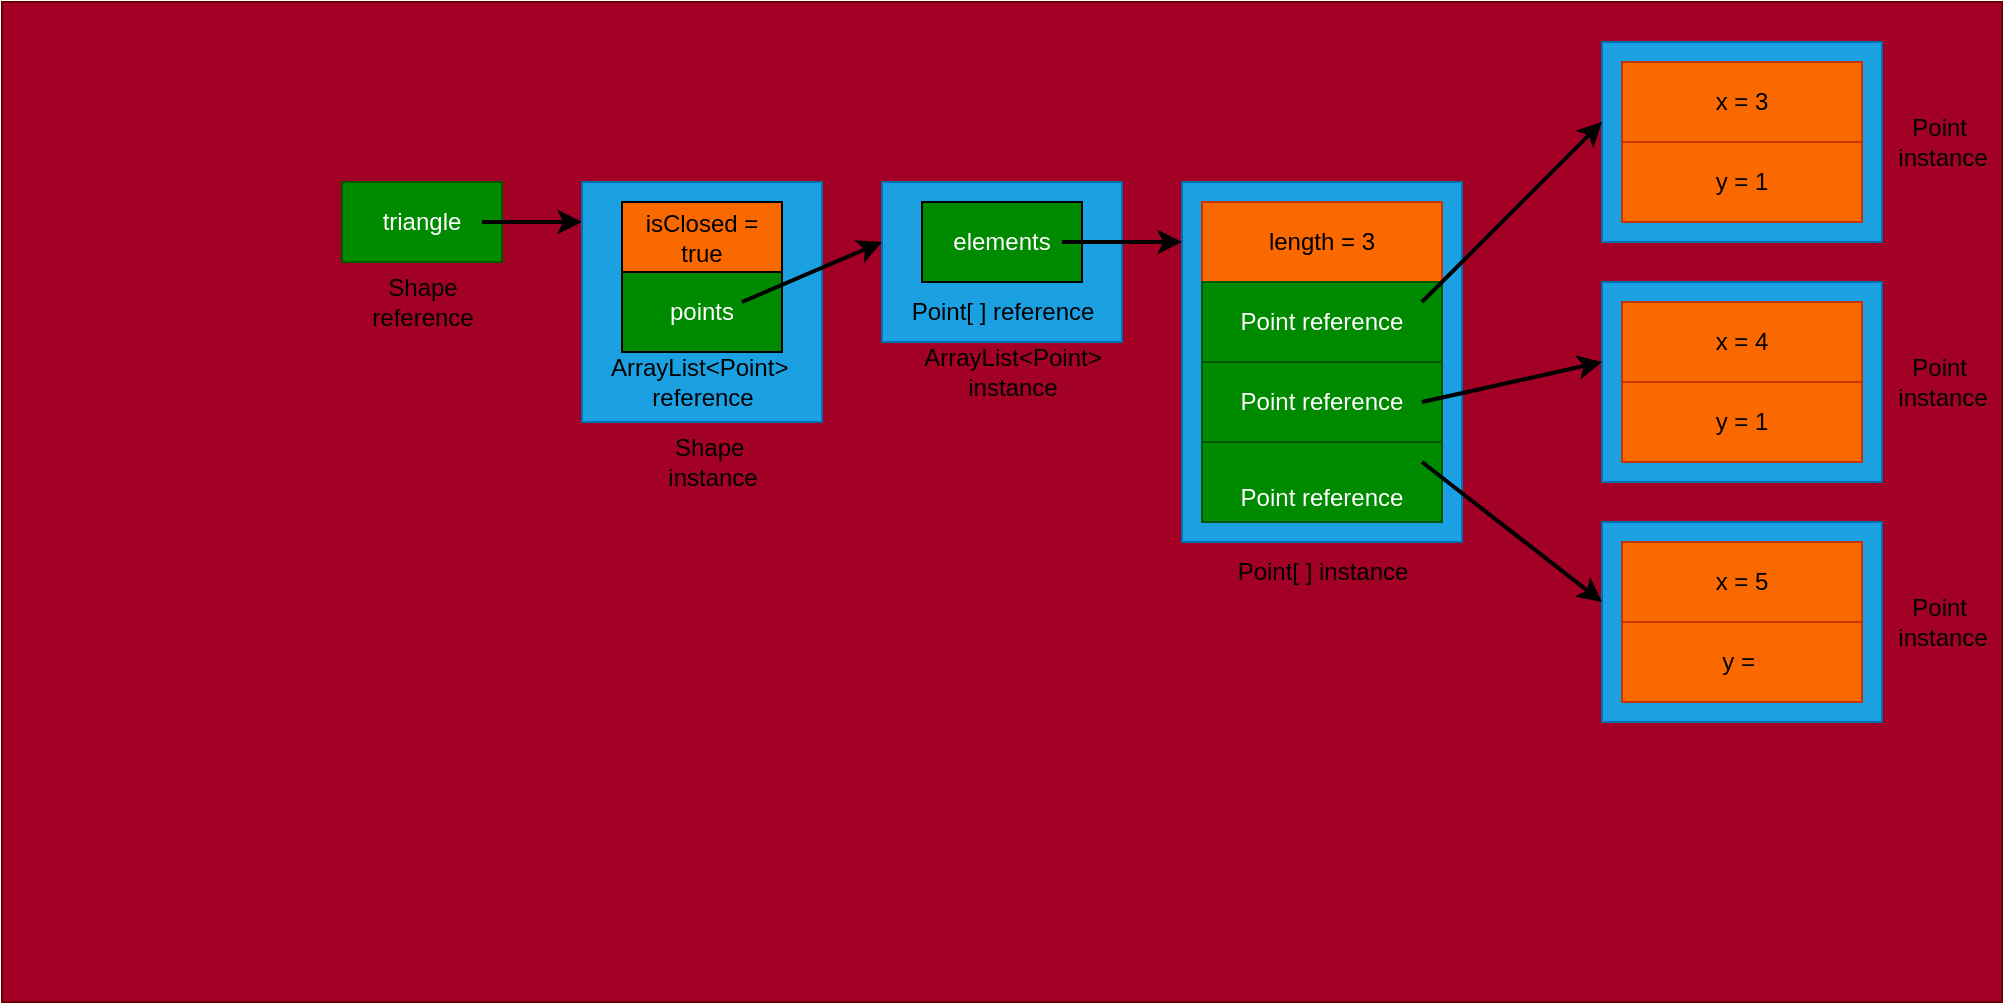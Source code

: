 <mxfile version="28.2.0">
  <diagram name="Page-1" id="1SaJK4QJmozZwHA5n9lj">
    <mxGraphModel dx="1773" dy="535" grid="1" gridSize="10" guides="1" tooltips="1" connect="1" arrows="1" fold="1" page="1" pageScale="1" pageWidth="827" pageHeight="1169" math="0" shadow="0">
      <root>
        <mxCell id="0" />
        <mxCell id="1" parent="0" />
        <mxCell id="1xBhV_vblewTtPQ-xvQc-46" value="" style="rounded=0;whiteSpace=wrap;html=1;fillColor=light-dark(#A20025,#FFE6EA);fontColor=#ffffff;strokeColor=#6F0000;" parent="1" vertex="1">
          <mxGeometry x="-240" y="260" width="1000" height="500" as="geometry" />
        </mxCell>
        <mxCell id="1xBhV_vblewTtPQ-xvQc-44" value="" style="rounded=0;whiteSpace=wrap;html=1;fillColor=#1ba1e2;fontColor=#ffffff;strokeColor=#006EAF;" parent="1" vertex="1">
          <mxGeometry x="560" y="520" width="140" height="100" as="geometry" />
        </mxCell>
        <mxCell id="1xBhV_vblewTtPQ-xvQc-42" value="" style="rounded=0;whiteSpace=wrap;html=1;fillColor=#1ba1e2;fontColor=#ffffff;strokeColor=#006EAF;" parent="1" vertex="1">
          <mxGeometry x="560" y="280" width="140" height="100" as="geometry" />
        </mxCell>
        <mxCell id="1xBhV_vblewTtPQ-xvQc-41" value="" style="rounded=0;whiteSpace=wrap;html=1;fillColor=#1ba1e2;fontColor=#ffffff;strokeColor=#006EAF;" parent="1" vertex="1">
          <mxGeometry x="350" y="350" width="140" height="180" as="geometry" />
        </mxCell>
        <mxCell id="1xBhV_vblewTtPQ-xvQc-1" value="triangle" style="rounded=0;whiteSpace=wrap;html=1;fillColor=#008a00;fontColor=#ffffff;strokeColor=light-dark(#005700,#000000);strokeWidth=1;" parent="1" vertex="1">
          <mxGeometry x="-70" y="350" width="80" height="40" as="geometry" />
        </mxCell>
        <mxCell id="1xBhV_vblewTtPQ-xvQc-2" value="" style="endArrow=classic;html=1;rounded=0;strokeColor=light-dark(#000000,#000000);strokeWidth=2;" parent="1" edge="1">
          <mxGeometry width="50" height="50" relative="1" as="geometry">
            <mxPoint y="370" as="sourcePoint" />
            <mxPoint x="50" y="370" as="targetPoint" />
          </mxGeometry>
        </mxCell>
        <mxCell id="1xBhV_vblewTtPQ-xvQc-5" value="" style="rounded=0;whiteSpace=wrap;html=1;fillColor=#1ba1e2;fontColor=#ffffff;strokeColor=#006EAF;" parent="1" vertex="1">
          <mxGeometry x="50" y="350" width="120" height="120" as="geometry" />
        </mxCell>
        <mxCell id="1xBhV_vblewTtPQ-xvQc-6" value="points" style="rounded=0;whiteSpace=wrap;html=1;fillColor=#008a00;fontColor=#ffffff;strokeColor=light-dark(#000000,#000000);" parent="1" vertex="1">
          <mxGeometry x="70" y="395" width="80" height="40" as="geometry" />
        </mxCell>
        <mxCell id="1xBhV_vblewTtPQ-xvQc-7" value="ArrayList&amp;lt;Point&amp;gt;&amp;nbsp;&lt;div&gt;reference&lt;/div&gt;" style="text;html=1;align=center;verticalAlign=middle;resizable=0;points=[];autosize=1;strokeColor=none;fillColor=none;" parent="1" vertex="1">
          <mxGeometry x="50" y="430" width="120" height="40" as="geometry" />
        </mxCell>
        <mxCell id="1xBhV_vblewTtPQ-xvQc-8" value="Shape&lt;div&gt;reference&lt;/div&gt;" style="text;html=1;align=center;verticalAlign=middle;resizable=0;points=[];autosize=1;fontColor=light-dark(#000000,#000000);" parent="1" vertex="1">
          <mxGeometry x="-65" y="390" width="70" height="40" as="geometry" />
        </mxCell>
        <mxCell id="1xBhV_vblewTtPQ-xvQc-9" value="Shape&amp;nbsp;&lt;div&gt;instance&lt;/div&gt;" style="text;html=1;align=center;verticalAlign=middle;resizable=0;points=[];autosize=1;strokeWidth=0;fontColor=light-dark(#000000,#000000);" parent="1" vertex="1">
          <mxGeometry x="80" y="470" width="70" height="40" as="geometry" />
        </mxCell>
        <mxCell id="1xBhV_vblewTtPQ-xvQc-10" value="length = 3" style="rounded=0;whiteSpace=wrap;html=1;fillColor=#fa6800;fontColor=#000000;strokeColor=#C73500;" parent="1" vertex="1">
          <mxGeometry x="360" y="360" width="120" height="40" as="geometry" />
        </mxCell>
        <mxCell id="1xBhV_vblewTtPQ-xvQc-11" value="&lt;div&gt;&lt;span style=&quot;background-color: transparent; color: light-dark(rgb(255, 255, 255), rgb(18, 18, 18));&quot;&gt;Point reference&lt;/span&gt;&lt;/div&gt;" style="rounded=0;whiteSpace=wrap;html=1;fillColor=#008a00;fontColor=#ffffff;strokeColor=light-dark(#005700,#000000);strokeWidth=1;" parent="1" vertex="1">
          <mxGeometry x="360" y="400" width="120" height="40" as="geometry" />
        </mxCell>
        <mxCell id="1xBhV_vblewTtPQ-xvQc-17" value="&lt;div&gt;&lt;span style=&quot;background-color: transparent; color: light-dark(rgb(255, 255, 255), rgb(18, 18, 18));&quot;&gt;Point&lt;/span&gt;&lt;span style=&quot;background-color: transparent; color: light-dark(rgb(255, 255, 255), rgb(18, 18, 18));&quot;&gt;&amp;nbsp;reference&lt;/span&gt;&lt;/div&gt;" style="rounded=0;whiteSpace=wrap;html=1;fillColor=#008a00;fontColor=#ffffff;strokeColor=light-dark(#005700,#000000);strokeWidth=1;" parent="1" vertex="1">
          <mxGeometry x="360" y="440" width="120" height="40" as="geometry" />
        </mxCell>
        <mxCell id="1xBhV_vblewTtPQ-xvQc-18" value="&lt;div&gt;&lt;br&gt;&lt;/div&gt;Point&amp;nbsp;reference" style="rounded=0;whiteSpace=wrap;html=1;fillColor=#008a00;fontColor=#ffffff;strokeColor=light-dark(#005700,#000000);strokeWidth=1;" parent="1" vertex="1">
          <mxGeometry x="360" y="480" width="120" height="40" as="geometry" />
        </mxCell>
        <mxCell id="1xBhV_vblewTtPQ-xvQc-21" value="" style="endArrow=classic;html=1;rounded=0;strokeColor=light-dark(#000000,#000000);strokeWidth=2;" parent="1" edge="1">
          <mxGeometry width="50" height="50" relative="1" as="geometry">
            <mxPoint x="470" y="410" as="sourcePoint" />
            <mxPoint x="560" y="320" as="targetPoint" />
          </mxGeometry>
        </mxCell>
        <mxCell id="1xBhV_vblewTtPQ-xvQc-23" value="" style="endArrow=classic;html=1;rounded=0;strokeColor=light-dark(#000000,#000000);strokeWidth=2;" parent="1" edge="1">
          <mxGeometry width="50" height="50" relative="1" as="geometry">
            <mxPoint x="470" y="490" as="sourcePoint" />
            <mxPoint x="560" y="560" as="targetPoint" />
          </mxGeometry>
        </mxCell>
        <mxCell id="1xBhV_vblewTtPQ-xvQc-25" value="x = 3" style="rounded=0;whiteSpace=wrap;html=1;fillColor=#fa6800;fontColor=#000000;strokeColor=#C73500;" parent="1" vertex="1">
          <mxGeometry x="570" y="290" width="120" height="40" as="geometry" />
        </mxCell>
        <mxCell id="1xBhV_vblewTtPQ-xvQc-26" value="y = 1" style="rounded=0;whiteSpace=wrap;html=1;fillColor=#fa6800;fontColor=#000000;strokeColor=#C73500;" parent="1" vertex="1">
          <mxGeometry x="570" y="330" width="120" height="40" as="geometry" />
        </mxCell>
        <mxCell id="1xBhV_vblewTtPQ-xvQc-28" value="Point&amp;nbsp;&lt;div&gt;instance&lt;/div&gt;" style="text;html=1;align=center;verticalAlign=middle;resizable=0;points=[];autosize=1;fontColor=light-dark(#000000,#000000);" parent="1" vertex="1">
          <mxGeometry x="695" y="310" width="70" height="40" as="geometry" />
        </mxCell>
        <mxCell id="1xBhV_vblewTtPQ-xvQc-32" value="x = 5" style="rounded=0;whiteSpace=wrap;html=1;fillColor=#fa6800;fontColor=#000000;strokeColor=#C73500;" parent="1" vertex="1">
          <mxGeometry x="570" y="530" width="120" height="40" as="geometry" />
        </mxCell>
        <mxCell id="1xBhV_vblewTtPQ-xvQc-33" value="y =&amp;nbsp;" style="rounded=0;whiteSpace=wrap;html=1;fillColor=#fa6800;fontColor=#000000;strokeColor=#C73500;" parent="1" vertex="1">
          <mxGeometry x="570" y="570" width="120" height="40" as="geometry" />
        </mxCell>
        <mxCell id="1xBhV_vblewTtPQ-xvQc-34" value="Point&amp;nbsp;&lt;div&gt;instance&lt;/div&gt;" style="text;html=1;align=center;verticalAlign=middle;resizable=0;points=[];autosize=1;fontColor=light-dark(#000000,#000000);" parent="1" vertex="1">
          <mxGeometry x="695" y="550" width="70" height="40" as="geometry" />
        </mxCell>
        <mxCell id="1xBhV_vblewTtPQ-xvQc-38" value="" style="endArrow=classic;html=1;rounded=0;strokeColor=light-dark(#000000,#000000);strokeWidth=2;" parent="1" edge="1">
          <mxGeometry width="50" height="50" relative="1" as="geometry">
            <mxPoint x="130" y="410" as="sourcePoint" />
            <mxPoint x="200" y="380" as="targetPoint" />
          </mxGeometry>
        </mxCell>
        <mxCell id="1xBhV_vblewTtPQ-xvQc-40" value="Point[ ] instance" style="text;html=1;align=center;verticalAlign=middle;resizable=0;points=[];autosize=1;fontColor=light-dark(#000000,#000000);" parent="1" vertex="1">
          <mxGeometry x="365" y="530" width="110" height="30" as="geometry" />
        </mxCell>
        <mxCell id="O0ka0zd7lV6jPTSnZ0zU-1" value="" style="rounded=0;whiteSpace=wrap;html=1;fillColor=#1ba1e2;fontColor=#ffffff;strokeColor=#006EAF;" parent="1" vertex="1">
          <mxGeometry x="560" y="400" width="140" height="100" as="geometry" />
        </mxCell>
        <mxCell id="O0ka0zd7lV6jPTSnZ0zU-2" value="" style="endArrow=classic;html=1;rounded=0;strokeColor=light-dark(#000000,#000000);strokeWidth=2;" parent="1" edge="1">
          <mxGeometry width="50" height="50" relative="1" as="geometry">
            <mxPoint x="470" y="460" as="sourcePoint" />
            <mxPoint x="560" y="440" as="targetPoint" />
          </mxGeometry>
        </mxCell>
        <mxCell id="O0ka0zd7lV6jPTSnZ0zU-3" value="x = 4" style="rounded=0;whiteSpace=wrap;html=1;fillColor=#fa6800;fontColor=#000000;strokeColor=#C73500;" parent="1" vertex="1">
          <mxGeometry x="570" y="410" width="120" height="40" as="geometry" />
        </mxCell>
        <mxCell id="O0ka0zd7lV6jPTSnZ0zU-4" value="y = 1" style="rounded=0;whiteSpace=wrap;html=1;fillColor=#fa6800;fontColor=#000000;strokeColor=#C73500;" parent="1" vertex="1">
          <mxGeometry x="570" y="450" width="120" height="40" as="geometry" />
        </mxCell>
        <mxCell id="O0ka0zd7lV6jPTSnZ0zU-5" value="Point&amp;nbsp;&lt;div&gt;instance&lt;/div&gt;" style="text;html=1;align=center;verticalAlign=middle;resizable=0;points=[];autosize=1;fontColor=light-dark(#000000,#000000);" parent="1" vertex="1">
          <mxGeometry x="695" y="430" width="70" height="40" as="geometry" />
        </mxCell>
        <mxCell id="kIgNERQ6bzLBY2BLzkZo-1" value="" style="rounded=0;whiteSpace=wrap;html=1;fillColor=#1ba1e2;fontColor=#ffffff;strokeColor=#006EAF;" vertex="1" parent="1">
          <mxGeometry x="200" y="350" width="120" height="80" as="geometry" />
        </mxCell>
        <mxCell id="kIgNERQ6bzLBY2BLzkZo-2" value="elements" style="rounded=0;whiteSpace=wrap;html=1;fillColor=#008a00;fontColor=#ffffff;strokeColor=light-dark(#000000,#000000);" vertex="1" parent="1">
          <mxGeometry x="220" y="360" width="80" height="40" as="geometry" />
        </mxCell>
        <mxCell id="kIgNERQ6bzLBY2BLzkZo-3" value="Point[ ] reference" style="text;html=1;align=center;verticalAlign=middle;resizable=0;points=[];autosize=1;strokeColor=none;fillColor=none;" vertex="1" parent="1">
          <mxGeometry x="205" y="400" width="110" height="30" as="geometry" />
        </mxCell>
        <mxCell id="kIgNERQ6bzLBY2BLzkZo-4" value="ArrayList&amp;lt;Point&amp;gt;&lt;div&gt;instance&lt;/div&gt;" style="text;html=1;align=center;verticalAlign=middle;resizable=0;points=[];autosize=1;strokeWidth=0;fontColor=light-dark(#000000,#000000);" vertex="1" parent="1">
          <mxGeometry x="210" y="425" width="110" height="40" as="geometry" />
        </mxCell>
        <mxCell id="kIgNERQ6bzLBY2BLzkZo-5" value="" style="endArrow=classic;html=1;rounded=0;strokeColor=light-dark(#000000,#000000);strokeWidth=2;" edge="1" parent="1">
          <mxGeometry width="50" height="50" relative="1" as="geometry">
            <mxPoint x="290" y="380" as="sourcePoint" />
            <mxPoint x="350" y="380" as="targetPoint" />
          </mxGeometry>
        </mxCell>
        <mxCell id="kIgNERQ6bzLBY2BLzkZo-7" value="isClosed = true" style="rounded=0;whiteSpace=wrap;html=1;fillColor=#fa6800;fontColor=#000000;strokeColor=light-dark(#000000,#000000);strokeWidth=1;" vertex="1" parent="1">
          <mxGeometry x="70" y="360" width="80" height="35" as="geometry" />
        </mxCell>
      </root>
    </mxGraphModel>
  </diagram>
</mxfile>
